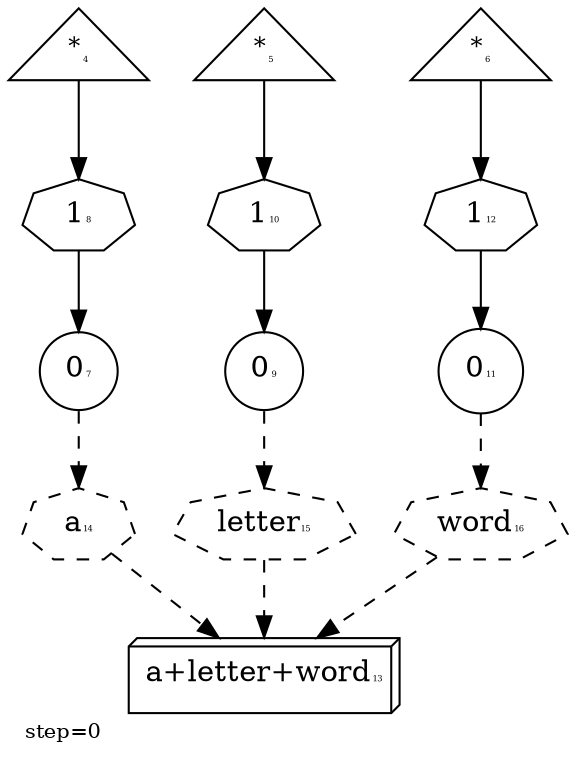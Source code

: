 digraph {
  graph  [labelloc=bottom,labeljust=left,fontsize="10",label="step=0"];
  "4" [shape=triangle,peripheries="1",label=<<SUP>*</SUP><FONT POINT-SIZE='4'>4</FONT>>,labelfontcolor=black,color=black];
  "5" [shape=triangle,peripheries="1",label=<<SUP>*</SUP><FONT POINT-SIZE='4'>5</FONT>>,labelfontcolor=black,color=black];
  "6" [shape=triangle,peripheries="1",label=<<SUP>*</SUP><FONT POINT-SIZE='4'>6</FONT>>,labelfontcolor=black,color=black];
  "7" [shape=circle,peripheries="1",label=<0<FONT POINT-SIZE='4'>7</FONT>>,labelfontcolor=black,color=black];
  "9" [shape=circle,peripheries="1",label=<0<FONT POINT-SIZE='4'>9</FONT>>,labelfontcolor=black,color=black];
  "11" [shape=circle,peripheries="1",label=<0<FONT POINT-SIZE='4'>11</FONT>>,labelfontcolor=black,color=black];
  "13" [shape=box3d,peripheries="1",label=<a+letter+word<FONT POINT-SIZE='4'>13</FONT>>,labelfontcolor=black,color=black];
  "8" [label=<1<FONT POINT-SIZE='4'>8</FONT>>,peripheries="1",color=black,shape=septagon];
  "4" -> "8" [color=black];
  "8" -> "7" [color=black];
  "10" [label=<1<FONT POINT-SIZE='4'>10</FONT>>,peripheries="1",color=black,shape=septagon];
  "5" -> "10" [color=black];
  "10" -> "9" [color=black];
  "12" [label=<1<FONT POINT-SIZE='4'>12</FONT>>,peripheries="1",color=black,shape=septagon];
  "6" -> "12" [color=black];
  "12" -> "11" [color=black];
  "14" [label=<a<FONT POINT-SIZE='4'>14</FONT>>,peripheries="1",color=black,style=dashed,shape=septagon];
  "7" -> "14" [style=dashed,color=black];
  "14" -> "13" [style=dashed,color=black];
  "15" [label=<letter<FONT POINT-SIZE='4'>15</FONT>>,peripheries="1",color=black,style=dashed,shape=septagon];
  "9" -> "15" [style=dashed,color=black];
  "15" -> "13" [style=dashed,color=black];
  "16" [label=<word<FONT POINT-SIZE='4'>16</FONT>>,peripheries="1",color=black,style=dashed,shape=septagon];
  "11" -> "16" [style=dashed,color=black];
  "16" -> "13" [style=dashed,color=black];
}